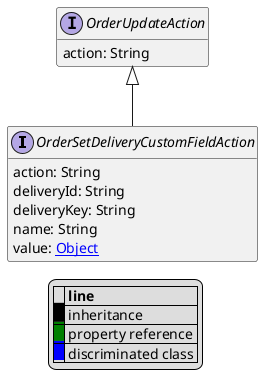@startuml

hide empty fields
hide empty methods
legend
|= |= line |
|<back:black>   </back>| inheritance |
|<back:green>   </back>| property reference |
|<back:blue>   </back>| discriminated class |
endlegend
interface OrderSetDeliveryCustomFieldAction [[OrderSetDeliveryCustomFieldAction.svg]] extends OrderUpdateAction {
    action: String
    deliveryId: String
    deliveryKey: String
    name: String
    value: [[Object.svg Object]]
}
interface OrderUpdateAction [[OrderUpdateAction.svg]]  {
    action: String
}





@enduml
